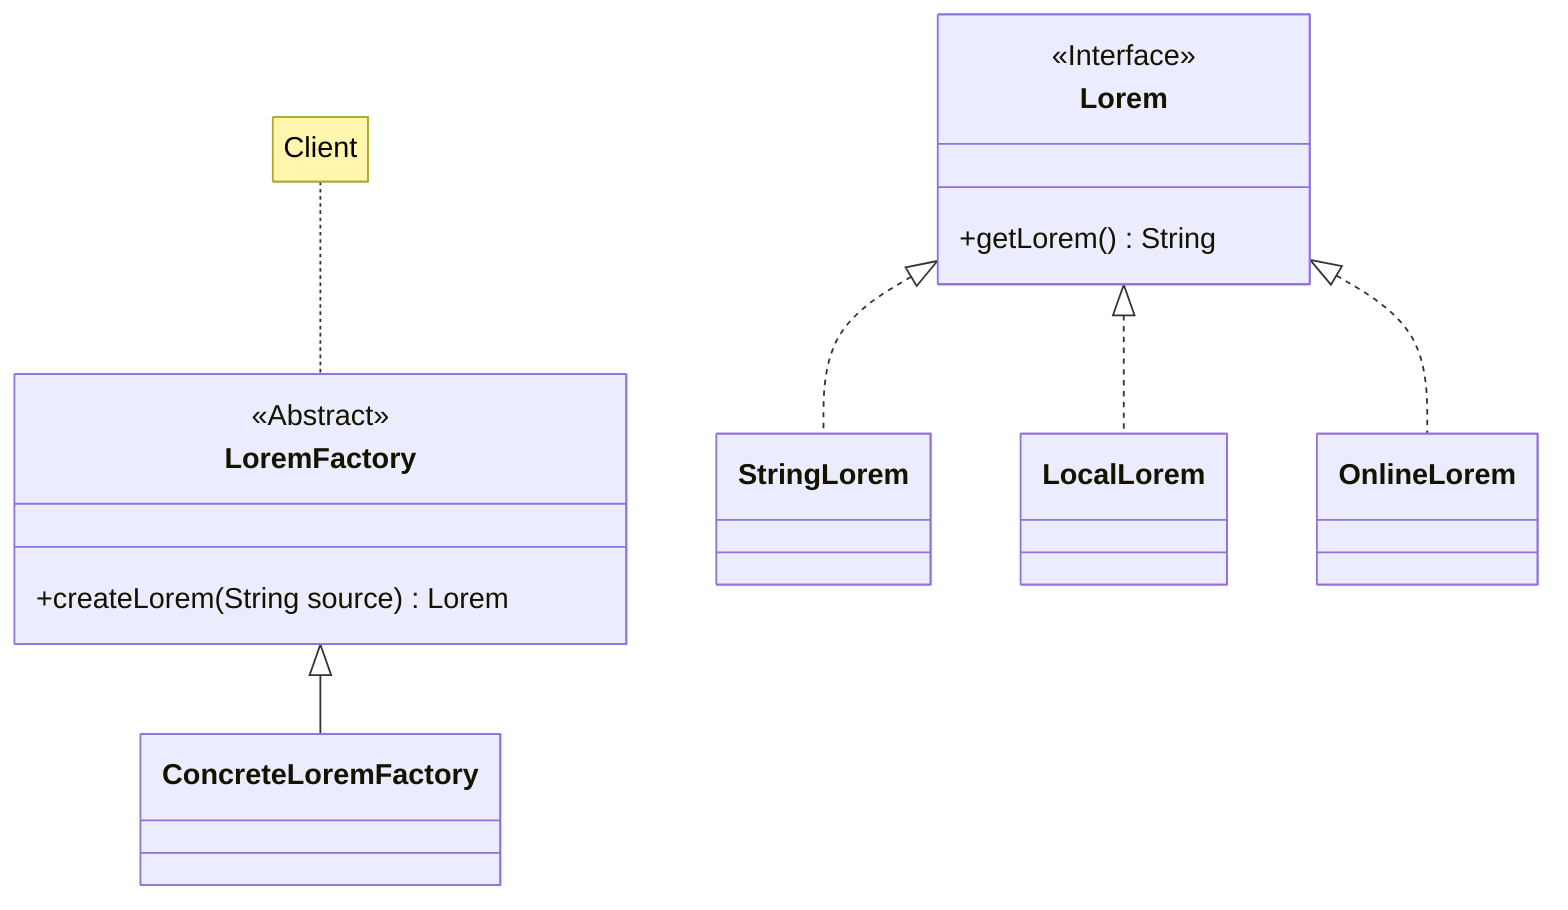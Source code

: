 classDiagram
    class LoremFactory {
        <<Abstract>>
        +createLorem(String source) Lorem
    }
    class ConcreteLoremFactory

    class Lorem {
        <<Interface>>
        +getLorem() String
    }

    class StringLorem
    class LocalLorem
    class OnlineLorem

    LoremFactory <|-- ConcreteLoremFactory
    Lorem <|.. StringLorem
    Lorem <|.. LocalLorem
    Lorem <|.. OnlineLorem

    note for LoremFactory "Client"